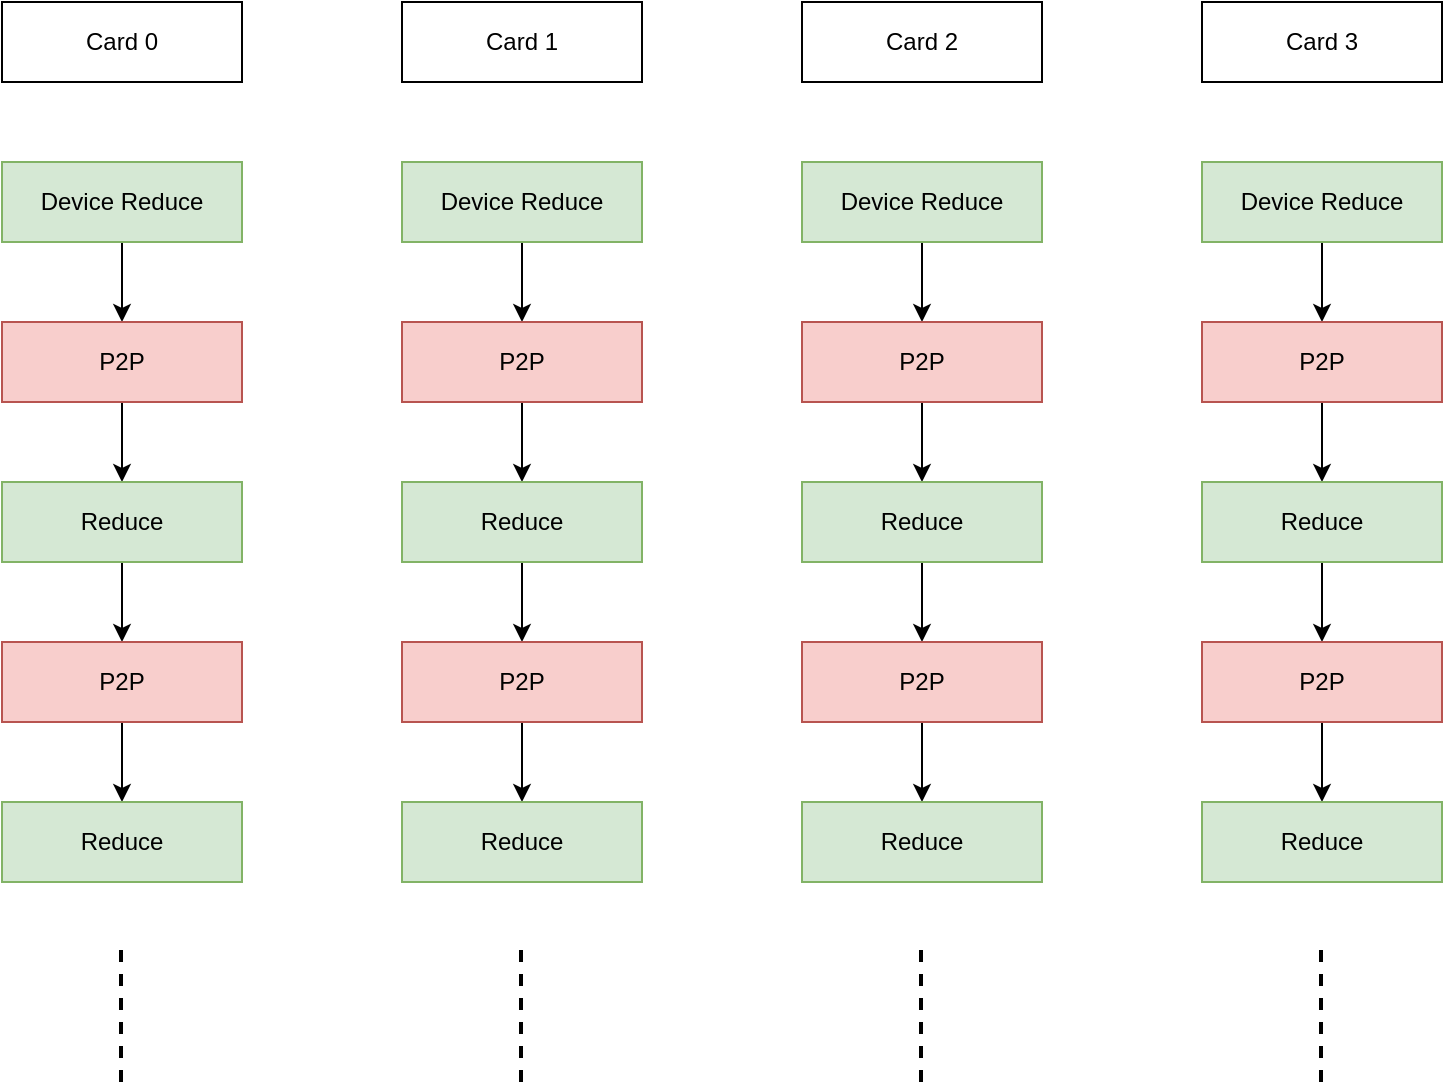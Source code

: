 <mxfile version="21.6.6" type="github">
  <diagram name="Page-1" id="Uqs-w5jn--kg1Tnh2kbi">
    <mxGraphModel dx="823" dy="539" grid="1" gridSize="10" guides="1" tooltips="1" connect="1" arrows="1" fold="1" page="1" pageScale="1" pageWidth="850" pageHeight="1100" math="0" shadow="0">
      <root>
        <mxCell id="0" />
        <mxCell id="1" parent="0" />
        <mxCell id="rgESgJidzAsv6jXXy0gd-7" value="" style="edgeStyle=orthogonalEdgeStyle;rounded=0;orthogonalLoop=1;jettySize=auto;html=1;" edge="1" parent="1" source="rgESgJidzAsv6jXXy0gd-2" target="rgESgJidzAsv6jXXy0gd-4">
          <mxGeometry relative="1" as="geometry" />
        </mxCell>
        <mxCell id="rgESgJidzAsv6jXXy0gd-2" value="Device Reduce" style="rounded=0;whiteSpace=wrap;html=1;fillColor=#d5e8d4;strokeColor=#82b366;" vertex="1" parent="1">
          <mxGeometry x="240" y="80" width="120" height="40" as="geometry" />
        </mxCell>
        <mxCell id="rgESgJidzAsv6jXXy0gd-8" value="" style="edgeStyle=orthogonalEdgeStyle;rounded=0;orthogonalLoop=1;jettySize=auto;html=1;" edge="1" parent="1" source="rgESgJidzAsv6jXXy0gd-4" target="rgESgJidzAsv6jXXy0gd-5">
          <mxGeometry relative="1" as="geometry" />
        </mxCell>
        <mxCell id="rgESgJidzAsv6jXXy0gd-4" value="P2P" style="rounded=0;whiteSpace=wrap;html=1;fillColor=#f8cecc;strokeColor=#b85450;" vertex="1" parent="1">
          <mxGeometry x="240" y="160" width="120" height="40" as="geometry" />
        </mxCell>
        <mxCell id="rgESgJidzAsv6jXXy0gd-9" value="" style="edgeStyle=orthogonalEdgeStyle;rounded=0;orthogonalLoop=1;jettySize=auto;html=1;" edge="1" parent="1" source="rgESgJidzAsv6jXXy0gd-5" target="rgESgJidzAsv6jXXy0gd-6">
          <mxGeometry relative="1" as="geometry" />
        </mxCell>
        <mxCell id="rgESgJidzAsv6jXXy0gd-5" value="Reduce" style="rounded=0;whiteSpace=wrap;html=1;fillColor=#d5e8d4;strokeColor=#82b366;" vertex="1" parent="1">
          <mxGeometry x="240" y="240" width="120" height="40" as="geometry" />
        </mxCell>
        <mxCell id="rgESgJidzAsv6jXXy0gd-11" value="" style="edgeStyle=orthogonalEdgeStyle;rounded=0;orthogonalLoop=1;jettySize=auto;html=1;" edge="1" parent="1" source="rgESgJidzAsv6jXXy0gd-6" target="rgESgJidzAsv6jXXy0gd-10">
          <mxGeometry relative="1" as="geometry" />
        </mxCell>
        <mxCell id="rgESgJidzAsv6jXXy0gd-6" value="P2P" style="rounded=0;whiteSpace=wrap;html=1;fillColor=#f8cecc;strokeColor=#b85450;" vertex="1" parent="1">
          <mxGeometry x="240" y="320" width="120" height="40" as="geometry" />
        </mxCell>
        <mxCell id="rgESgJidzAsv6jXXy0gd-10" value="Reduce" style="rounded=0;whiteSpace=wrap;html=1;fillColor=#d5e8d4;strokeColor=#82b366;" vertex="1" parent="1">
          <mxGeometry x="240" y="400" width="120" height="40" as="geometry" />
        </mxCell>
        <mxCell id="rgESgJidzAsv6jXXy0gd-12" value="" style="edgeStyle=orthogonalEdgeStyle;rounded=0;orthogonalLoop=1;jettySize=auto;html=1;" edge="1" parent="1" source="rgESgJidzAsv6jXXy0gd-13" target="rgESgJidzAsv6jXXy0gd-15">
          <mxGeometry relative="1" as="geometry" />
        </mxCell>
        <mxCell id="rgESgJidzAsv6jXXy0gd-13" value="Device Reduce" style="rounded=0;whiteSpace=wrap;html=1;fillColor=#d5e8d4;strokeColor=#82b366;" vertex="1" parent="1">
          <mxGeometry x="440" y="80" width="120" height="40" as="geometry" />
        </mxCell>
        <mxCell id="rgESgJidzAsv6jXXy0gd-14" value="" style="edgeStyle=orthogonalEdgeStyle;rounded=0;orthogonalLoop=1;jettySize=auto;html=1;" edge="1" parent="1" source="rgESgJidzAsv6jXXy0gd-15" target="rgESgJidzAsv6jXXy0gd-17">
          <mxGeometry relative="1" as="geometry" />
        </mxCell>
        <mxCell id="rgESgJidzAsv6jXXy0gd-15" value="P2P" style="rounded=0;whiteSpace=wrap;html=1;fillColor=#f8cecc;strokeColor=#b85450;" vertex="1" parent="1">
          <mxGeometry x="440" y="160" width="120" height="40" as="geometry" />
        </mxCell>
        <mxCell id="rgESgJidzAsv6jXXy0gd-16" value="" style="edgeStyle=orthogonalEdgeStyle;rounded=0;orthogonalLoop=1;jettySize=auto;html=1;" edge="1" parent="1" source="rgESgJidzAsv6jXXy0gd-17" target="rgESgJidzAsv6jXXy0gd-19">
          <mxGeometry relative="1" as="geometry" />
        </mxCell>
        <mxCell id="rgESgJidzAsv6jXXy0gd-17" value="Reduce" style="rounded=0;whiteSpace=wrap;html=1;fillColor=#d5e8d4;strokeColor=#82b366;" vertex="1" parent="1">
          <mxGeometry x="440" y="240" width="120" height="40" as="geometry" />
        </mxCell>
        <mxCell id="rgESgJidzAsv6jXXy0gd-18" value="" style="edgeStyle=orthogonalEdgeStyle;rounded=0;orthogonalLoop=1;jettySize=auto;html=1;" edge="1" parent="1" source="rgESgJidzAsv6jXXy0gd-19" target="rgESgJidzAsv6jXXy0gd-20">
          <mxGeometry relative="1" as="geometry" />
        </mxCell>
        <mxCell id="rgESgJidzAsv6jXXy0gd-19" value="P2P" style="rounded=0;whiteSpace=wrap;html=1;fillColor=#f8cecc;strokeColor=#b85450;" vertex="1" parent="1">
          <mxGeometry x="440" y="320" width="120" height="40" as="geometry" />
        </mxCell>
        <mxCell id="rgESgJidzAsv6jXXy0gd-20" value="Reduce" style="rounded=0;whiteSpace=wrap;html=1;fillColor=#d5e8d4;strokeColor=#82b366;" vertex="1" parent="1">
          <mxGeometry x="440" y="400" width="120" height="40" as="geometry" />
        </mxCell>
        <mxCell id="rgESgJidzAsv6jXXy0gd-21" value="" style="edgeStyle=orthogonalEdgeStyle;rounded=0;orthogonalLoop=1;jettySize=auto;html=1;" edge="1" parent="1" source="rgESgJidzAsv6jXXy0gd-22" target="rgESgJidzAsv6jXXy0gd-24">
          <mxGeometry relative="1" as="geometry" />
        </mxCell>
        <mxCell id="rgESgJidzAsv6jXXy0gd-22" value="Device Reduce" style="rounded=0;whiteSpace=wrap;html=1;fillColor=#d5e8d4;strokeColor=#82b366;" vertex="1" parent="1">
          <mxGeometry x="640" y="80" width="120" height="40" as="geometry" />
        </mxCell>
        <mxCell id="rgESgJidzAsv6jXXy0gd-23" value="" style="edgeStyle=orthogonalEdgeStyle;rounded=0;orthogonalLoop=1;jettySize=auto;html=1;" edge="1" parent="1" source="rgESgJidzAsv6jXXy0gd-24" target="rgESgJidzAsv6jXXy0gd-26">
          <mxGeometry relative="1" as="geometry" />
        </mxCell>
        <mxCell id="rgESgJidzAsv6jXXy0gd-24" value="P2P" style="rounded=0;whiteSpace=wrap;html=1;fillColor=#f8cecc;strokeColor=#b85450;" vertex="1" parent="1">
          <mxGeometry x="640" y="160" width="120" height="40" as="geometry" />
        </mxCell>
        <mxCell id="rgESgJidzAsv6jXXy0gd-25" value="" style="edgeStyle=orthogonalEdgeStyle;rounded=0;orthogonalLoop=1;jettySize=auto;html=1;" edge="1" parent="1" source="rgESgJidzAsv6jXXy0gd-26" target="rgESgJidzAsv6jXXy0gd-28">
          <mxGeometry relative="1" as="geometry" />
        </mxCell>
        <mxCell id="rgESgJidzAsv6jXXy0gd-26" value="Reduce" style="rounded=0;whiteSpace=wrap;html=1;fillColor=#d5e8d4;strokeColor=#82b366;" vertex="1" parent="1">
          <mxGeometry x="640" y="240" width="120" height="40" as="geometry" />
        </mxCell>
        <mxCell id="rgESgJidzAsv6jXXy0gd-27" value="" style="edgeStyle=orthogonalEdgeStyle;rounded=0;orthogonalLoop=1;jettySize=auto;html=1;" edge="1" parent="1" source="rgESgJidzAsv6jXXy0gd-28" target="rgESgJidzAsv6jXXy0gd-29">
          <mxGeometry relative="1" as="geometry" />
        </mxCell>
        <mxCell id="rgESgJidzAsv6jXXy0gd-28" value="P2P" style="rounded=0;whiteSpace=wrap;html=1;fillColor=#f8cecc;strokeColor=#b85450;" vertex="1" parent="1">
          <mxGeometry x="640" y="320" width="120" height="40" as="geometry" />
        </mxCell>
        <mxCell id="rgESgJidzAsv6jXXy0gd-29" value="Reduce" style="rounded=0;whiteSpace=wrap;html=1;fillColor=#d5e8d4;strokeColor=#82b366;" vertex="1" parent="1">
          <mxGeometry x="640" y="400" width="120" height="40" as="geometry" />
        </mxCell>
        <mxCell id="rgESgJidzAsv6jXXy0gd-30" value="" style="edgeStyle=orthogonalEdgeStyle;rounded=0;orthogonalLoop=1;jettySize=auto;html=1;" edge="1" parent="1" source="rgESgJidzAsv6jXXy0gd-31" target="rgESgJidzAsv6jXXy0gd-33">
          <mxGeometry relative="1" as="geometry" />
        </mxCell>
        <mxCell id="rgESgJidzAsv6jXXy0gd-31" value="Device Reduce" style="rounded=0;whiteSpace=wrap;html=1;fillColor=#d5e8d4;strokeColor=#82b366;" vertex="1" parent="1">
          <mxGeometry x="840" y="80" width="120" height="40" as="geometry" />
        </mxCell>
        <mxCell id="rgESgJidzAsv6jXXy0gd-32" value="" style="edgeStyle=orthogonalEdgeStyle;rounded=0;orthogonalLoop=1;jettySize=auto;html=1;" edge="1" parent="1" source="rgESgJidzAsv6jXXy0gd-33" target="rgESgJidzAsv6jXXy0gd-35">
          <mxGeometry relative="1" as="geometry" />
        </mxCell>
        <mxCell id="rgESgJidzAsv6jXXy0gd-33" value="P2P" style="rounded=0;whiteSpace=wrap;html=1;fillColor=#f8cecc;strokeColor=#b85450;" vertex="1" parent="1">
          <mxGeometry x="840" y="160" width="120" height="40" as="geometry" />
        </mxCell>
        <mxCell id="rgESgJidzAsv6jXXy0gd-34" value="" style="edgeStyle=orthogonalEdgeStyle;rounded=0;orthogonalLoop=1;jettySize=auto;html=1;" edge="1" parent="1" source="rgESgJidzAsv6jXXy0gd-35" target="rgESgJidzAsv6jXXy0gd-37">
          <mxGeometry relative="1" as="geometry" />
        </mxCell>
        <mxCell id="rgESgJidzAsv6jXXy0gd-35" value="Reduce" style="rounded=0;whiteSpace=wrap;html=1;fillColor=#d5e8d4;strokeColor=#82b366;" vertex="1" parent="1">
          <mxGeometry x="840" y="240" width="120" height="40" as="geometry" />
        </mxCell>
        <mxCell id="rgESgJidzAsv6jXXy0gd-36" value="" style="edgeStyle=orthogonalEdgeStyle;rounded=0;orthogonalLoop=1;jettySize=auto;html=1;" edge="1" parent="1" source="rgESgJidzAsv6jXXy0gd-37" target="rgESgJidzAsv6jXXy0gd-38">
          <mxGeometry relative="1" as="geometry" />
        </mxCell>
        <mxCell id="rgESgJidzAsv6jXXy0gd-37" value="P2P" style="rounded=0;whiteSpace=wrap;html=1;fillColor=#f8cecc;strokeColor=#b85450;" vertex="1" parent="1">
          <mxGeometry x="840" y="320" width="120" height="40" as="geometry" />
        </mxCell>
        <mxCell id="rgESgJidzAsv6jXXy0gd-38" value="Reduce" style="rounded=0;whiteSpace=wrap;html=1;fillColor=#d5e8d4;strokeColor=#82b366;" vertex="1" parent="1">
          <mxGeometry x="840" y="400" width="120" height="40" as="geometry" />
        </mxCell>
        <mxCell id="rgESgJidzAsv6jXXy0gd-39" value="Card 0" style="rounded=0;whiteSpace=wrap;html=1;" vertex="1" parent="1">
          <mxGeometry x="240" width="120" height="40" as="geometry" />
        </mxCell>
        <mxCell id="rgESgJidzAsv6jXXy0gd-40" value="Card 1" style="rounded=0;whiteSpace=wrap;html=1;" vertex="1" parent="1">
          <mxGeometry x="440" width="120" height="40" as="geometry" />
        </mxCell>
        <mxCell id="rgESgJidzAsv6jXXy0gd-41" value="Card 2" style="rounded=0;whiteSpace=wrap;html=1;" vertex="1" parent="1">
          <mxGeometry x="640" width="120" height="40" as="geometry" />
        </mxCell>
        <mxCell id="rgESgJidzAsv6jXXy0gd-42" value="Card 3" style="rounded=0;whiteSpace=wrap;html=1;" vertex="1" parent="1">
          <mxGeometry x="840" width="120" height="40" as="geometry" />
        </mxCell>
        <mxCell id="rgESgJidzAsv6jXXy0gd-43" value="" style="endArrow=none;dashed=1;html=1;rounded=0;strokeWidth=2;" edge="1" parent="1">
          <mxGeometry width="50" height="50" relative="1" as="geometry">
            <mxPoint x="299.5" y="540" as="sourcePoint" />
            <mxPoint x="299.5" y="470" as="targetPoint" />
          </mxGeometry>
        </mxCell>
        <mxCell id="rgESgJidzAsv6jXXy0gd-44" value="" style="endArrow=none;dashed=1;html=1;rounded=0;strokeWidth=2;" edge="1" parent="1">
          <mxGeometry width="50" height="50" relative="1" as="geometry">
            <mxPoint x="499.5" y="540" as="sourcePoint" />
            <mxPoint x="499.5" y="470" as="targetPoint" />
          </mxGeometry>
        </mxCell>
        <mxCell id="rgESgJidzAsv6jXXy0gd-45" value="" style="endArrow=none;dashed=1;html=1;rounded=0;strokeWidth=2;" edge="1" parent="1">
          <mxGeometry width="50" height="50" relative="1" as="geometry">
            <mxPoint x="699.5" y="540" as="sourcePoint" />
            <mxPoint x="699.5" y="470" as="targetPoint" />
          </mxGeometry>
        </mxCell>
        <mxCell id="rgESgJidzAsv6jXXy0gd-46" value="" style="endArrow=none;dashed=1;html=1;rounded=0;strokeWidth=2;" edge="1" parent="1">
          <mxGeometry width="50" height="50" relative="1" as="geometry">
            <mxPoint x="899.5" y="540" as="sourcePoint" />
            <mxPoint x="899.5" y="470" as="targetPoint" />
          </mxGeometry>
        </mxCell>
      </root>
    </mxGraphModel>
  </diagram>
</mxfile>

